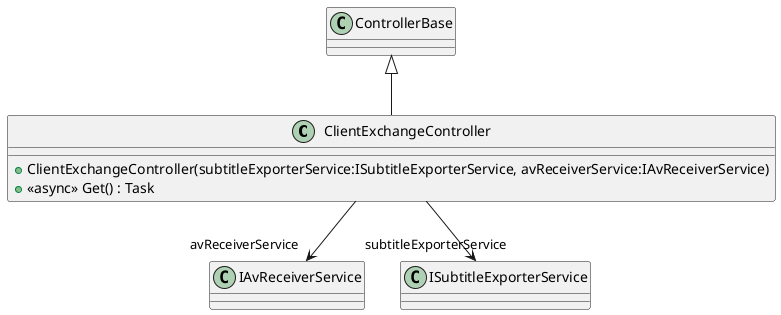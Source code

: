 @startuml
class ClientExchangeController {
    + ClientExchangeController(subtitleExporterService:ISubtitleExporterService, avReceiverService:IAvReceiverService)
    + <<async>> Get() : Task
}
ControllerBase <|-- ClientExchangeController
ClientExchangeController --> "avReceiverService" IAvReceiverService
ClientExchangeController --> "subtitleExporterService" ISubtitleExporterService
@enduml
